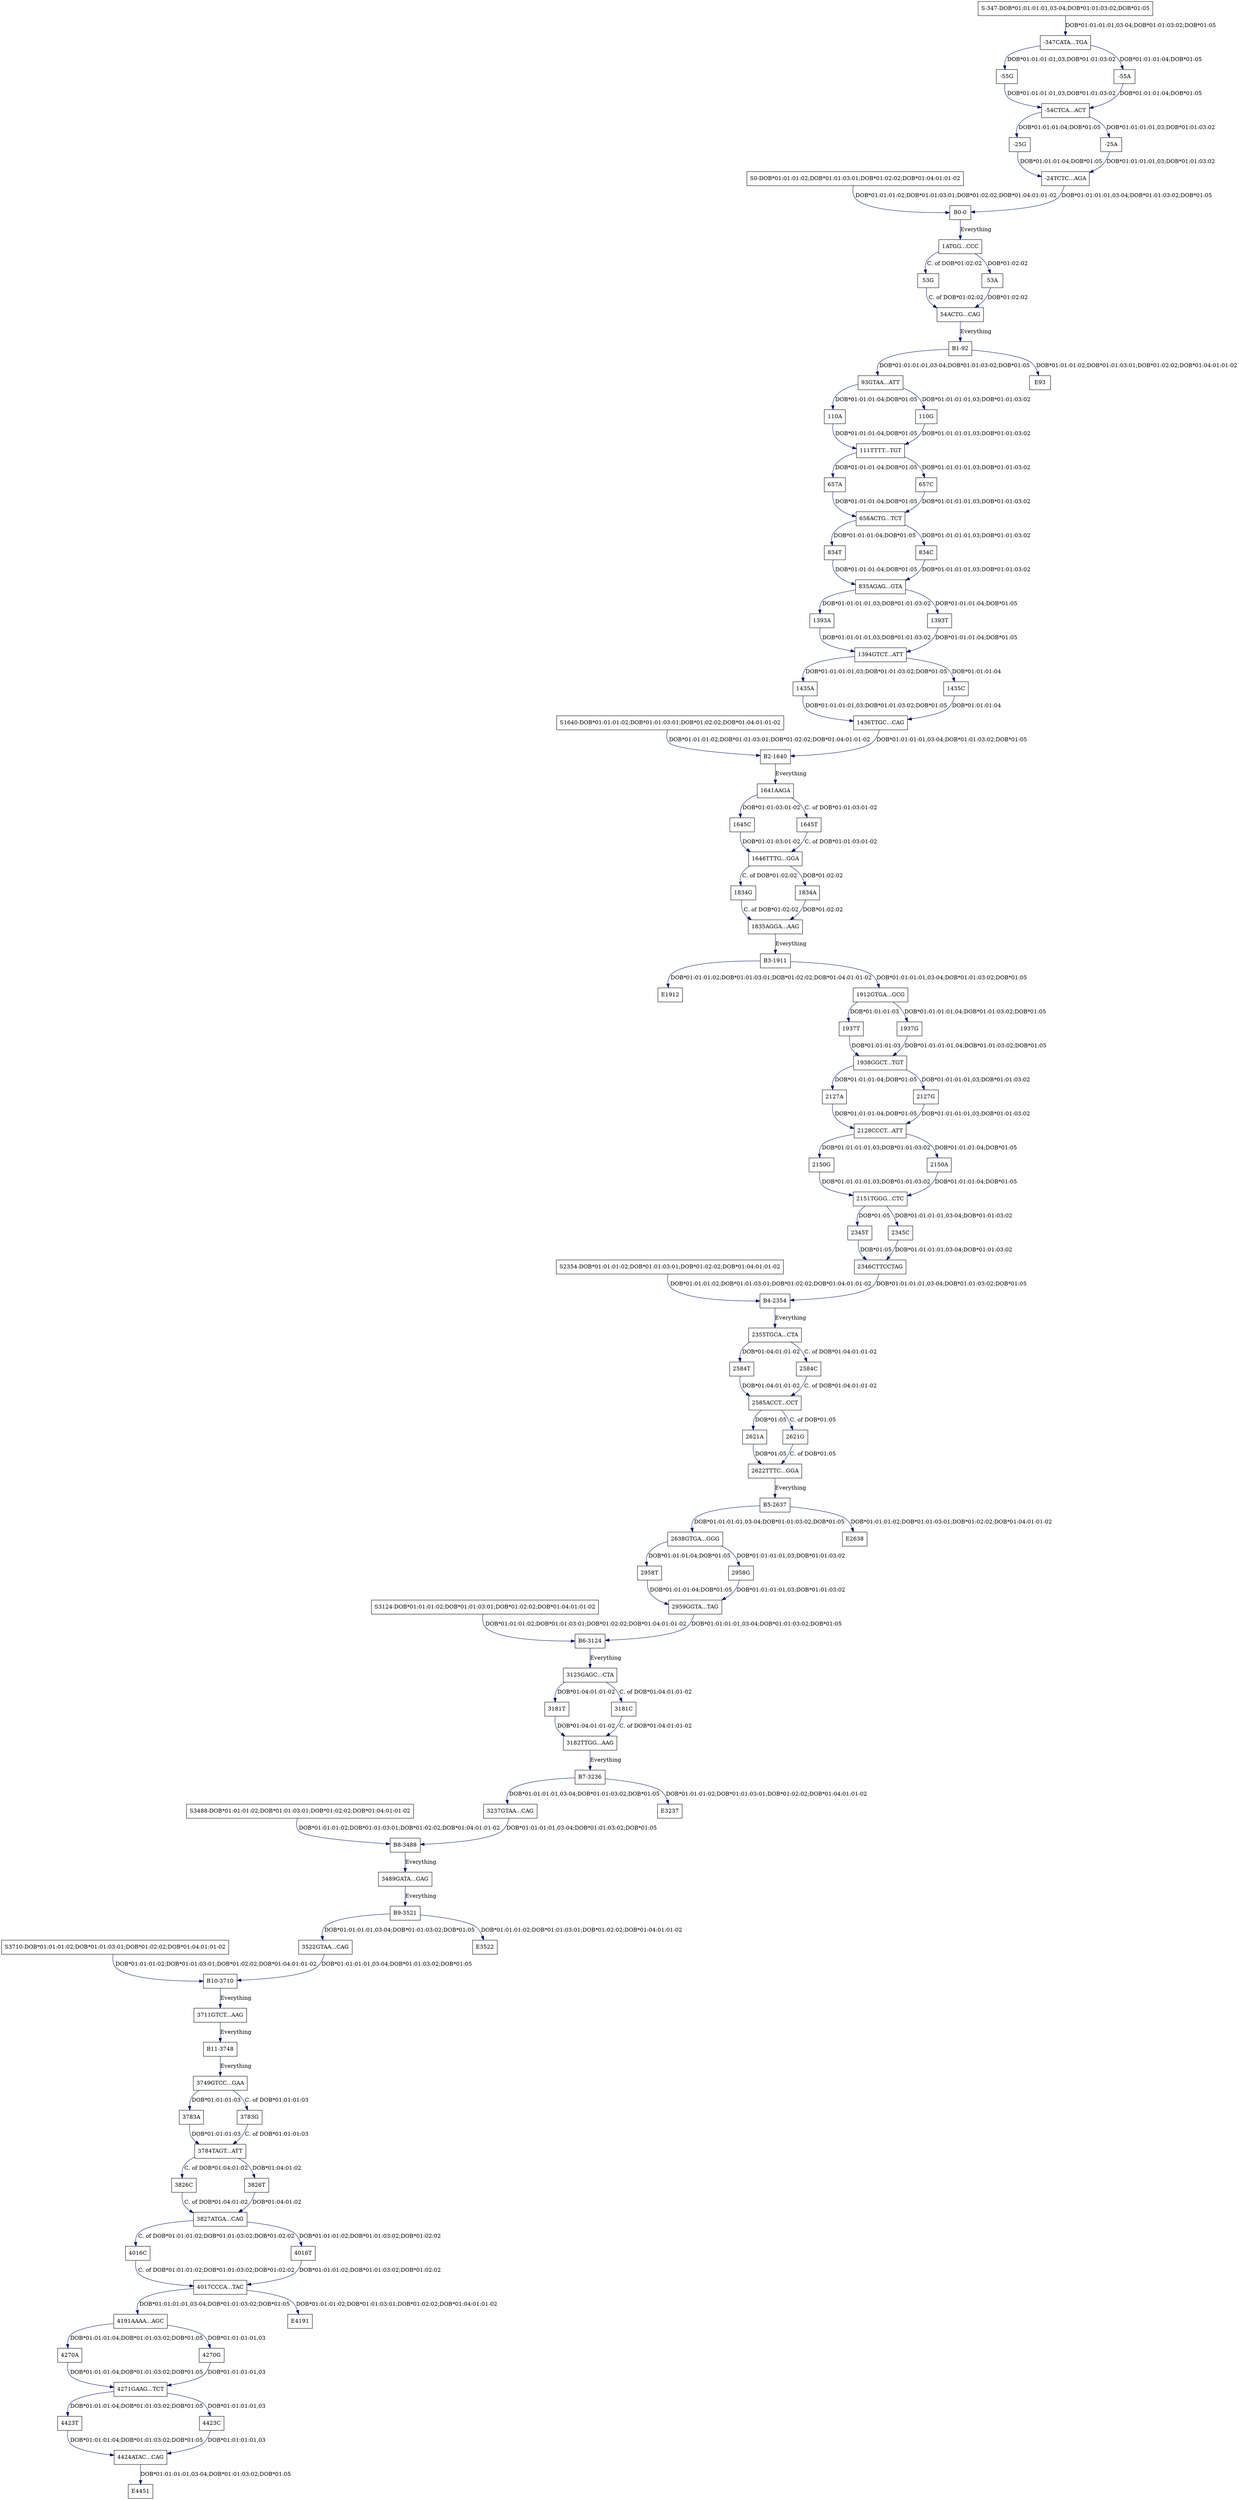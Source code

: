 digraph G {
  "-25G" [shape=box, ];
  "B1-92" [shape=box, ];
  "3181T" [shape=box, ];
  "2355TGCA...CTA" [shape=box, ];
  "2127A" [shape=box, ];
  "E1912" [shape=box, ];
  "1435A" [shape=box, ];
  "1ATGG...CCC" [shape=box, ];
  "S3710-DOB*01:01:01:02;DOB*01:01:03:01;DOB*01:02:02;DOB*01:04:01:01-02" [
  shape=box, ];
  "B6-3124" [shape=box, ];
  "3237GTAA...CAG" [shape=box, ];
  "2151TGGG...CTC" [shape=box, ];
  "-55G" [shape=box, ];
  "93GTAA...ATT" [shape=box, ];
  "2958T" [shape=box, ];
  "2345T" [shape=box, ];
  "2127G" [shape=box, ];
  "1645C" [shape=box, ];
  "3826C" [shape=box, ];
  "1436TTGC...CAG" [shape=box, ];
  "S2354-DOB*01:01:01:02;DOB*01:01:03:01;DOB*01:02:02;DOB*01:04:01:01-02" [
  shape=box, ];
  "2622TTTC...GGA" [shape=box, ];
  "3711GTCT...AAG" [shape=box, ];
  "2638GTGA...GGG" [shape=box, ];
  "-347CATA...TGA" [shape=box, ];
  "2621A" [shape=box, ];
  "2150G" [shape=box, ];
  "2346CTTCCTAG" [shape=box, ];
  "53G" [shape=box, ];
  "B3-1911" [shape=box, ];
  "3749GTCC...GAA" [shape=box, ];
  "S-347-DOB*01:01:01:01,03-04;DOB*01:01:03:02;DOB*01:05" [shape=box, ];
  "4191AAAA...AGC" [shape=box, ];
  "2584T" [shape=box, ];
  "2585ACCT...CCT" [shape=box, ];
  "3522GTAA...CAG" [shape=box, ];
  "4270A" [shape=box, ];
  "1937T" [shape=box, ];
  "E3237" [shape=box, ];
  "1912GTGA...GCG" [shape=box, ];
  "B8-3488" [shape=box, ];
  "B5-2637" [shape=box, ];
  "2128CCCT...ATT" [shape=box, ];
  "4016C" [shape=box, ];
  "1835AGGA...AAG" [shape=box, ];
  "2958G" [shape=box, ];
  "E3522" [shape=box, ];
  "3783A" [shape=box, ];
  "-55A" [shape=box, ];
  "E93" [shape=box, ];
  "1645T" [shape=box, ];
  "657A" [shape=box, ];
  "3182TTGG...AAG" [shape=box, ];
  "1394GTCT...ATT" [shape=box, ];
  "54ACTG...CAG" [shape=box, ];
  "E4451" [shape=box, ];
  "S3124-DOB*01:01:01:02;DOB*01:01:03:01;DOB*01:02:02;DOB*01:04:01:01-02" [
  shape=box, ];
  "E2638" [shape=box, ];
  "B4-2354" [shape=box, ];
  "4270G" [shape=box, ];
  "S3488-DOB*01:01:01:02;DOB*01:01:03:01;DOB*01:02:02;DOB*01:04:01:01-02" [
  shape=box, ];
  "4423T" [shape=box, ];
  "E4191" [shape=box, ];
  "-54CTCA...ACT" [shape=box, ];
  "1938GGCT...TGT" [shape=box, ];
  "B11-3748" [shape=box, ];
  "835AGAG...GTA" [shape=box, ];
  "834T" [shape=box, ];
  "2584C" [shape=box, ];
  "B0-0" [shape=box, ];
  "3783G" [shape=box, ];
  "4017CCCA...TAC" [shape=box, ];
  "2150A" [shape=box, ];
  "B10-3710" [shape=box, ];
  "110A" [shape=box, ];
  "2345C" [shape=box, ];
  "S0-DOB*01:01:01:02;DOB*01:01:03:01;DOB*01:02:02;DOB*01:04:01:01-02" [
  shape=box, ];
  "1937G" [shape=box, ];
  "B7-3236" [shape=box, ];
  "110G" [shape=box, ];
  "3826T" [shape=box, ];
  "B2-1640" [shape=box, ];
  "2621G" [shape=box, ];
  "111TTTT...TGT" [shape=box, ];
  "3827ATGA...CAG" [shape=box, ];
  "4016T" [shape=box, ];
  "1393A" [shape=box, ];
  "834C" [shape=box, ];
  "3784TAGT...ATT" [shape=box, ];
  "1646TTTG...GGA" [shape=box, ];
  "4424ATAC...CAG" [shape=box, ];
  "1834G" [shape=box, ];
  "S1640-DOB*01:01:01:02;DOB*01:01:03:01;DOB*01:02:02;DOB*01:04:01:01-02" [
  shape=box, ];
  "-24TCTC...AGA" [shape=box, ];
  "1641AAGA" [shape=box, ];
  "3489GATA...GAG" [shape=box, ];
  "4423C" [shape=box, ];
  "657C" [shape=box, ];
  "1393T" [shape=box, ];
  "B9-3521" [shape=box, ];
  "4271GAAG...TCT" [shape=box, ];
  "3125GAGC...CTA" [shape=box, ];
  "-25A" [shape=box, ];
  "3181C" [shape=box, ];
  "53A" [shape=box, ];
  "658ACTG...TCT" [shape=box, ];
  "1435C" [shape=box, ];
  "1834A" [shape=box, ];
  "2959GGTA...TAG" [shape=box, ];
  
  
  edge [color="#001267", ];
  "-25G" -> "-24TCTC...AGA" [label="DOB*01:01:01:04;DOB*01:05", ];
  "B1-92" -> "E93" [label="DOB*01:01:01:02;DOB*01:01:03:01;DOB*01:02:02;DOB*01:04:01:01-02",
                    ];
  "B1-92" -> "93GTAA...ATT" [label="DOB*01:01:01:01,03-04;DOB*01:01:03:02;DOB*01:05",
                             ];
  "3181T" -> "3182TTGG...AAG" [label="DOB*01:04:01:01-02", ];
  "2355TGCA...CTA" -> "2584C" [label="C. of DOB*01:04:01:01-02", ];
  "2355TGCA...CTA" -> "2584T" [label="DOB*01:04:01:01-02", ];
  "2127A" -> "2128CCCT...ATT" [label="DOB*01:01:01:04;DOB*01:05", ];
  "1435A" -> "1436TTGC...CAG" [label="DOB*01:01:01:01,03;DOB*01:01:03:02;DOB*01:05",
                               ];
  "1ATGG...CCC" -> "53A" [label="DOB*01:02:02", ];
  "1ATGG...CCC" -> "53G" [label="C. of DOB*01:02:02", ];
  "S3710-DOB*01:01:01:02;DOB*01:01:03:01;DOB*01:02:02;DOB*01:04:01:01-02" -> "B10-3710" [
  label="DOB*01:01:01:02;DOB*01:01:03:01;DOB*01:02:02;DOB*01:04:01:01-02", ];
  "B6-3124" -> "3125GAGC...CTA" [label="Everything", ];
  "3237GTAA...CAG" -> "B8-3488" [label="DOB*01:01:01:01,03-04;DOB*01:01:03:02;DOB*01:05",
                                 ];
  "2151TGGG...CTC" -> "2345C" [label="DOB*01:01:01:01,03-04;DOB*01:01:03:02", ];
  "2151TGGG...CTC" -> "2345T" [label="DOB*01:05", ];
  "-55G" -> "-54CTCA...ACT" [label="DOB*01:01:01:01,03;DOB*01:01:03:02", ];
  "93GTAA...ATT" -> "110A" [label="DOB*01:01:01:04;DOB*01:05", ];
  "93GTAA...ATT" -> "110G" [label="DOB*01:01:01:01,03;DOB*01:01:03:02", ];
  "2958T" -> "2959GGTA...TAG" [label="DOB*01:01:01:04;DOB*01:05", ];
  "2345T" -> "2346CTTCCTAG" [label="DOB*01:05", ];
  "2127G" -> "2128CCCT...ATT" [label="DOB*01:01:01:01,03;DOB*01:01:03:02", ];
  "1645C" -> "1646TTTG...GGA" [label="DOB*01:01:03:01-02", ];
  "3826C" -> "3827ATGA...CAG" [label="C. of DOB*01:04:01:02", ];
  "1436TTGC...CAG" -> "B2-1640" [label="DOB*01:01:01:01,03-04;DOB*01:01:03:02;DOB*01:05",
                                 ];
  "S2354-DOB*01:01:01:02;DOB*01:01:03:01;DOB*01:02:02;DOB*01:04:01:01-02" -> "B4-2354" [
  label="DOB*01:01:01:02;DOB*01:01:03:01;DOB*01:02:02;DOB*01:04:01:01-02", ];
  "2622TTTC...GGA" -> "B5-2637" [label="Everything", ];
  "3711GTCT...AAG" -> "B11-3748" [label="Everything", ];
  "2638GTGA...GGG" -> "2958G" [label="DOB*01:01:01:01,03;DOB*01:01:03:02", ];
  "2638GTGA...GGG" -> "2958T" [label="DOB*01:01:01:04;DOB*01:05", ];
  "-347CATA...TGA" -> "-55A" [label="DOB*01:01:01:04;DOB*01:05", ];
  "-347CATA...TGA" -> "-55G" [label="DOB*01:01:01:01,03;DOB*01:01:03:02", ];
  "2621A" -> "2622TTTC...GGA" [label="DOB*01:05", ];
  "2150G" -> "2151TGGG...CTC" [label="DOB*01:01:01:01,03;DOB*01:01:03:02", ];
  "2346CTTCCTAG" -> "B4-2354" [label="DOB*01:01:01:01,03-04;DOB*01:01:03:02;DOB*01:05",
                               ];
  "53G" -> "54ACTG...CAG" [label="C. of DOB*01:02:02", ];
  "B3-1911" -> "E1912" [label="DOB*01:01:01:02;DOB*01:01:03:01;DOB*01:02:02;DOB*01:04:01:01-02",
                        ];
  "B3-1911" -> "1912GTGA...GCG" [label="DOB*01:01:01:01,03-04;DOB*01:01:03:02;DOB*01:05",
                                 ];
  "3749GTCC...GAA" -> "3783A" [label="DOB*01:01:01:03", ];
  "3749GTCC...GAA" -> "3783G" [label="C. of DOB*01:01:01:03", ];
  "S-347-DOB*01:01:01:01,03-04;DOB*01:01:03:02;DOB*01:05" -> "-347CATA...TGA" [
  label="DOB*01:01:01:01,03-04;DOB*01:01:03:02;DOB*01:05", ];
  "4191AAAA...AGC" -> "4270A" [label="DOB*01:01:01:04;DOB*01:01:03:02;DOB*01:05",
                               ];
  "4191AAAA...AGC" -> "4270G" [label="DOB*01:01:01:01,03", ];
  "2584T" -> "2585ACCT...CCT" [label="DOB*01:04:01:01-02", ];
  "2585ACCT...CCT" -> "2621A" [label="DOB*01:05", ];
  "2585ACCT...CCT" -> "2621G" [label="C. of DOB*01:05", ];
  "3522GTAA...CAG" -> "B10-3710" [label="DOB*01:01:01:01,03-04;DOB*01:01:03:02;DOB*01:05",
                                  ];
  "4270A" -> "4271GAAG...TCT" [label="DOB*01:01:01:04;DOB*01:01:03:02;DOB*01:05",
                               ];
  "1937T" -> "1938GGCT...TGT" [label="DOB*01:01:01:03", ];
  "1912GTGA...GCG" -> "1937G" [label="DOB*01:01:01:01,04;DOB*01:01:03:02;DOB*01:05",
                               ];
  "1912GTGA...GCG" -> "1937T" [label="DOB*01:01:01:03", ];
  "B8-3488" -> "3489GATA...GAG" [label="Everything", ];
  "B5-2637" -> "E2638" [label="DOB*01:01:01:02;DOB*01:01:03:01;DOB*01:02:02;DOB*01:04:01:01-02",
                        ];
  "B5-2637" -> "2638GTGA...GGG" [label="DOB*01:01:01:01,03-04;DOB*01:01:03:02;DOB*01:05",
                                 ];
  "2128CCCT...ATT" -> "2150A" [label="DOB*01:01:01:04;DOB*01:05", ];
  "2128CCCT...ATT" -> "2150G" [label="DOB*01:01:01:01,03;DOB*01:01:03:02", ];
  "4016C" -> "4017CCCA...TAC" [label="C. of DOB*01:01:01:02;DOB*01:01:03:02;DOB*01:02:02",
                               ];
  "1835AGGA...AAG" -> "B3-1911" [label="Everything", ];
  "2958G" -> "2959GGTA...TAG" [label="DOB*01:01:01:01,03;DOB*01:01:03:02", ];
  "3783A" -> "3784TAGT...ATT" [label="DOB*01:01:01:03", ];
  "-55A" -> "-54CTCA...ACT" [label="DOB*01:01:01:04;DOB*01:05", ];
  "1645T" -> "1646TTTG...GGA" [label="C. of DOB*01:01:03:01-02", ];
  "657A" -> "658ACTG...TCT" [label="DOB*01:01:01:04;DOB*01:05", ];
  "3182TTGG...AAG" -> "B7-3236" [label="Everything", ];
  "1394GTCT...ATT" -> "1435A" [label="DOB*01:01:01:01,03;DOB*01:01:03:02;DOB*01:05",
                               ];
  "1394GTCT...ATT" -> "1435C" [label="DOB*01:01:01:04", ];
  "54ACTG...CAG" -> "B1-92" [label="Everything", ];
  "S3124-DOB*01:01:01:02;DOB*01:01:03:01;DOB*01:02:02;DOB*01:04:01:01-02" -> "B6-3124" [
  label="DOB*01:01:01:02;DOB*01:01:03:01;DOB*01:02:02;DOB*01:04:01:01-02", ];
  "B4-2354" -> "2355TGCA...CTA" [label="Everything", ];
  "4270G" -> "4271GAAG...TCT" [label="DOB*01:01:01:01,03", ];
  "S3488-DOB*01:01:01:02;DOB*01:01:03:01;DOB*01:02:02;DOB*01:04:01:01-02" -> "B8-3488" [
  label="DOB*01:01:01:02;DOB*01:01:03:01;DOB*01:02:02;DOB*01:04:01:01-02", ];
  "4423T" -> "4424ATAC...CAG" [label="DOB*01:01:01:04;DOB*01:01:03:02;DOB*01:05",
                               ];
  "-54CTCA...ACT" -> "-25A" [label="DOB*01:01:01:01,03;DOB*01:01:03:02", ];
  "-54CTCA...ACT" -> "-25G" [label="DOB*01:01:01:04;DOB*01:05", ];
  "1938GGCT...TGT" -> "2127A" [label="DOB*01:01:01:04;DOB*01:05", ];
  "1938GGCT...TGT" -> "2127G" [label="DOB*01:01:01:01,03;DOB*01:01:03:02", ];
  "B11-3748" -> "3749GTCC...GAA" [label="Everything", ];
  "835AGAG...GTA" -> "1393A" [label="DOB*01:01:01:01,03;DOB*01:01:03:02", ];
  "835AGAG...GTA" -> "1393T" [label="DOB*01:01:01:04;DOB*01:05", ];
  "834T" -> "835AGAG...GTA" [label="DOB*01:01:01:04;DOB*01:05", ];
  "2584C" -> "2585ACCT...CCT" [label="C. of DOB*01:04:01:01-02", ];
  "B0-0" -> "1ATGG...CCC" [label="Everything", ];
  "3783G" -> "3784TAGT...ATT" [label="C. of DOB*01:01:01:03", ];
  "4017CCCA...TAC" -> "E4191" [label="DOB*01:01:01:02;DOB*01:01:03:01;DOB*01:02:02;DOB*01:04:01:01-02",
                               ];
  "4017CCCA...TAC" -> "4191AAAA...AGC" [label="DOB*01:01:01:01,03-04;DOB*01:01:03:02;DOB*01:05",
                                        ];
  "2150A" -> "2151TGGG...CTC" [label="DOB*01:01:01:04;DOB*01:05", ];
  "B10-3710" -> "3711GTCT...AAG" [label="Everything", ];
  "110A" -> "111TTTT...TGT" [label="DOB*01:01:01:04;DOB*01:05", ];
  "2345C" -> "2346CTTCCTAG" [label="DOB*01:01:01:01,03-04;DOB*01:01:03:02", ];
  "S0-DOB*01:01:01:02;DOB*01:01:03:01;DOB*01:02:02;DOB*01:04:01:01-02" -> "B0-0" [
  label="DOB*01:01:01:02;DOB*01:01:03:01;DOB*01:02:02;DOB*01:04:01:01-02", ];
  "1937G" -> "1938GGCT...TGT" [label="DOB*01:01:01:01,04;DOB*01:01:03:02;DOB*01:05",
                               ];
  "B7-3236" -> "E3237" [label="DOB*01:01:01:02;DOB*01:01:03:01;DOB*01:02:02;DOB*01:04:01:01-02",
                        ];
  "B7-3236" -> "3237GTAA...CAG" [label="DOB*01:01:01:01,03-04;DOB*01:01:03:02;DOB*01:05",
                                 ];
  "110G" -> "111TTTT...TGT" [label="DOB*01:01:01:01,03;DOB*01:01:03:02", ];
  "3826T" -> "3827ATGA...CAG" [label="DOB*01:04:01:02", ];
  "B2-1640" -> "1641AAGA" [label="Everything", ];
  "2621G" -> "2622TTTC...GGA" [label="C. of DOB*01:05", ];
  "111TTTT...TGT" -> "657A" [label="DOB*01:01:01:04;DOB*01:05", ];
  "111TTTT...TGT" -> "657C" [label="DOB*01:01:01:01,03;DOB*01:01:03:02", ];
  "3827ATGA...CAG" -> "4016C" [label="C. of DOB*01:01:01:02;DOB*01:01:03:02;DOB*01:02:02",
                               ];
  "3827ATGA...CAG" -> "4016T" [label="DOB*01:01:01:02;DOB*01:01:03:02;DOB*01:02:02",
                               ];
  "4016T" -> "4017CCCA...TAC" [label="DOB*01:01:01:02;DOB*01:01:03:02;DOB*01:02:02",
                               ];
  "1393A" -> "1394GTCT...ATT" [label="DOB*01:01:01:01,03;DOB*01:01:03:02", ];
  "834C" -> "835AGAG...GTA" [label="DOB*01:01:01:01,03;DOB*01:01:03:02", ];
  "3784TAGT...ATT" -> "3826C" [label="C. of DOB*01:04:01:02", ];
  "3784TAGT...ATT" -> "3826T" [label="DOB*01:04:01:02", ];
  "1646TTTG...GGA" -> "1834A" [label="DOB*01:02:02", ];
  "1646TTTG...GGA" -> "1834G" [label="C. of DOB*01:02:02", ];
  "4424ATAC...CAG" -> "E4451" [label="DOB*01:01:01:01,03-04;DOB*01:01:03:02;DOB*01:05",
                               ];
  "1834G" -> "1835AGGA...AAG" [label="C. of DOB*01:02:02", ];
  "S1640-DOB*01:01:01:02;DOB*01:01:03:01;DOB*01:02:02;DOB*01:04:01:01-02" -> "B2-1640" [
  label="DOB*01:01:01:02;DOB*01:01:03:01;DOB*01:02:02;DOB*01:04:01:01-02", ];
  "-24TCTC...AGA" -> "B0-0" [label="DOB*01:01:01:01,03-04;DOB*01:01:03:02;DOB*01:05",
                             ];
  "1641AAGA" -> "1645C" [label="DOB*01:01:03:01-02", ];
  "1641AAGA" -> "1645T" [label="C. of DOB*01:01:03:01-02", ];
  "3489GATA...GAG" -> "B9-3521" [label="Everything", ];
  "4423C" -> "4424ATAC...CAG" [label="DOB*01:01:01:01,03", ];
  "657C" -> "658ACTG...TCT" [label="DOB*01:01:01:01,03;DOB*01:01:03:02", ];
  "1393T" -> "1394GTCT...ATT" [label="DOB*01:01:01:04;DOB*01:05", ];
  "B9-3521" -> "E3522" [label="DOB*01:01:01:02;DOB*01:01:03:01;DOB*01:02:02;DOB*01:04:01:01-02",
                        ];
  "B9-3521" -> "3522GTAA...CAG" [label="DOB*01:01:01:01,03-04;DOB*01:01:03:02;DOB*01:05",
                                 ];
  "4271GAAG...TCT" -> "4423C" [label="DOB*01:01:01:01,03", ];
  "4271GAAG...TCT" -> "4423T" [label="DOB*01:01:01:04;DOB*01:01:03:02;DOB*01:05",
                               ];
  "3125GAGC...CTA" -> "3181C" [label="C. of DOB*01:04:01:01-02", ];
  "3125GAGC...CTA" -> "3181T" [label="DOB*01:04:01:01-02", ];
  "-25A" -> "-24TCTC...AGA" [label="DOB*01:01:01:01,03;DOB*01:01:03:02", ];
  "3181C" -> "3182TTGG...AAG" [label="C. of DOB*01:04:01:01-02", ];
  "53A" -> "54ACTG...CAG" [label="DOB*01:02:02", ];
  "658ACTG...TCT" -> "834C" [label="DOB*01:01:01:01,03;DOB*01:01:03:02", ];
  "658ACTG...TCT" -> "834T" [label="DOB*01:01:01:04;DOB*01:05", ];
  "1435C" -> "1436TTGC...CAG" [label="DOB*01:01:01:04", ];
  "1834A" -> "1835AGGA...AAG" [label="DOB*01:02:02", ];
  "2959GGTA...TAG" -> "B6-3124" [label="DOB*01:01:01:01,03-04;DOB*01:01:03:02;DOB*01:05",
                                 ];
  
  }